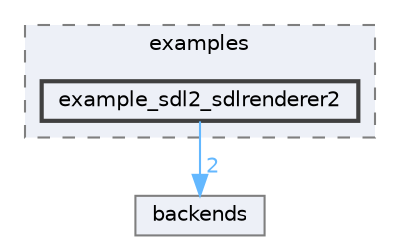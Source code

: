 digraph "runtime/imgui/examples/example_sdl2_sdlrenderer2"
{
 // LATEX_PDF_SIZE
  bgcolor="transparent";
  edge [fontname=Helvetica,fontsize=10,labelfontname=Helvetica,labelfontsize=10];
  node [fontname=Helvetica,fontsize=10,shape=box,height=0.2,width=0.4];
  compound=true
  subgraph clusterdir_ab944393f9802f1f645e8d187873bf1b {
    graph [ bgcolor="#edf0f7", pencolor="grey50", label="examples", fontname=Helvetica,fontsize=10 style="filled,dashed", URL="dir_ab944393f9802f1f645e8d187873bf1b.html",tooltip=""]
  dir_d441eb65a6d3a89925eb4506f1eb883b [label="example_sdl2_sdlrenderer2", fillcolor="#edf0f7", color="grey25", style="filled,bold", URL="dir_d441eb65a6d3a89925eb4506f1eb883b.html",tooltip=""];
  }
  dir_248c6eab834282c3fd2db1e6009aeb27 [label="backends", fillcolor="#edf0f7", color="grey50", style="filled", URL="dir_248c6eab834282c3fd2db1e6009aeb27.html",tooltip=""];
  dir_d441eb65a6d3a89925eb4506f1eb883b->dir_248c6eab834282c3fd2db1e6009aeb27 [headlabel="2", labeldistance=1.5 headhref="dir_000056_000007.html" href="dir_000056_000007.html" color="steelblue1" fontcolor="steelblue1"];
}
